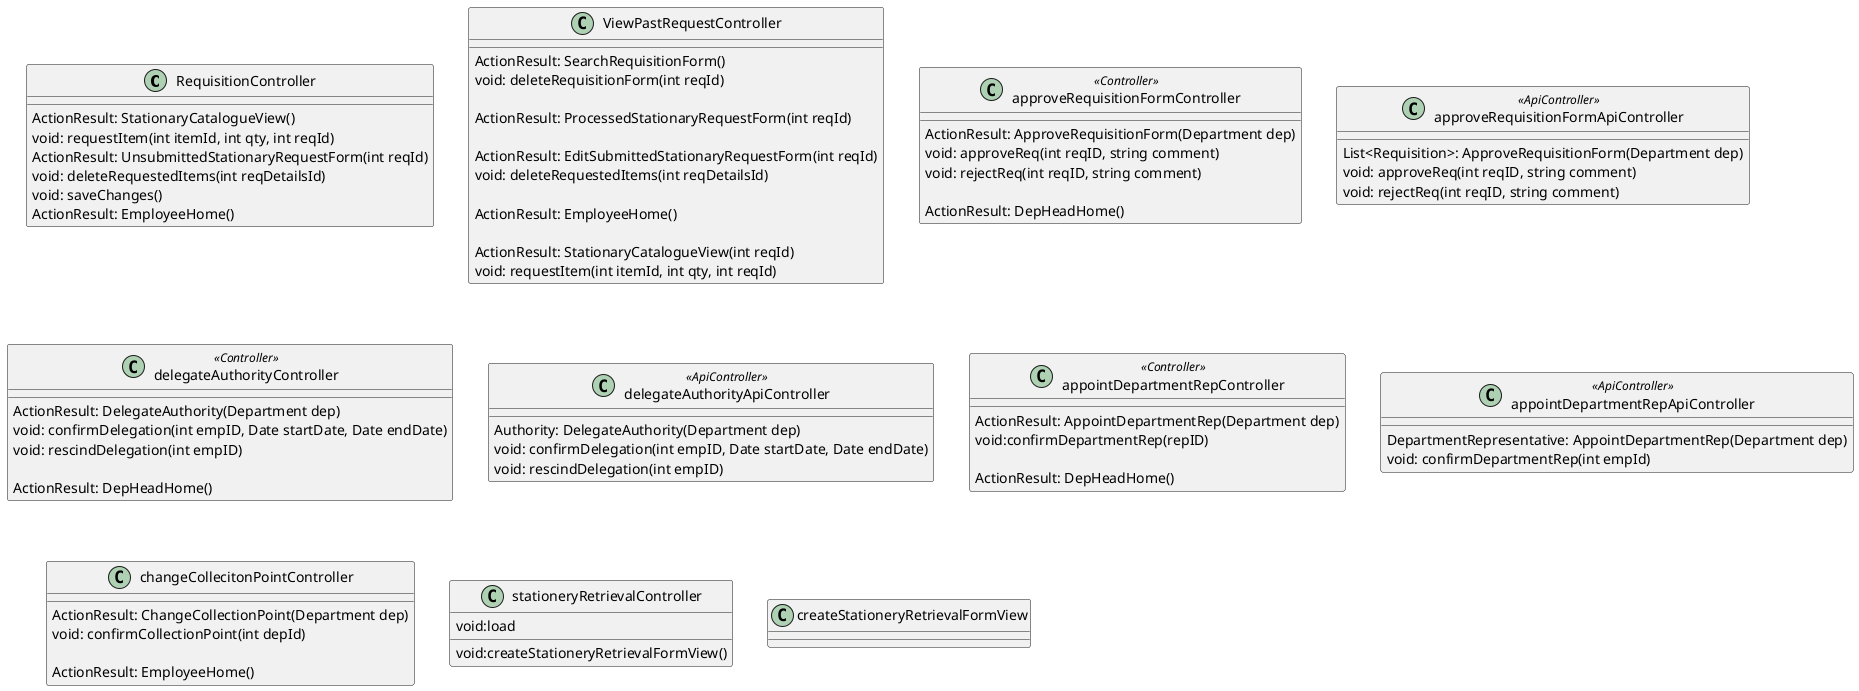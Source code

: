@startuml
'' Requisition
'Emp and Dep Rep
class RequisitionController{
    ' On going to or going back to ViewStationaryCatalogue view
    ' 2.2.1.1 View Stationary Catalogue
    ' Find unsubmitted form and put reqId in hidden field
    ActionResult: StationaryCatalogueView()
    ' On clicking Add. Get request
    void: requestItem(int itemId, int qty, int reqId) 
    ' 2.2.1.2a Make/Edit Stationary Request Form
    ActionResult: UnsubmittedStationaryRequestForm(int reqId)
    void: deleteRequestedItems(int reqDetailsId)
    void: saveChanges()
    ' Return to EmployeeHome after request
    ' TODO: decide on homepage
    ActionResult: EmployeeHome()
}

' Employee and Dep Rep
class ViewPastRequestController{
    ' Returns all past requisition forms of loggedin Employee
    ' 2.2.2.1 Search Requsition Form
    ActionResult: SearchRequisitionForm()
    void: deleteRequisitionForm(int reqId)

    ' Filtering of RequisitionForms will be done dynamically at client side
    ' void:loadSearchRequisitionForm(Date startDate,Date endDate,int approvalStatus)
    ' 2.2.2.3 View Stationary Request Form
    ActionResult: ProcessedStationaryRequestForm(int reqId)

    ' 2.2.1.2b
    ActionResult: EditSubmittedStationaryRequestForm(int reqId)
    void: deleteRequestedItems(int reqDetailsId)

    ' go to employee home after clicking Yes on 2.2.1.2b Popup
    ActionResult: EmployeeHome()

    ' 2.2.1.1 ViewStationaryCatalogue
    ' pass reqId and store in hidden field
    ActionResult: StationaryCatalogueView(int reqId)
    void: requestItem(int itemId, int qty, int reqId) 
}

' Dep Head
class approveRequisitionFormController <<Controller>> {
    ' 2.2.4.1 Approve Requisition Form
    ActionResult: ApproveRequisitionForm(Department dep)
    void: approveReq(int reqID, string comment)
    void: rejectReq(int reqID, string comment)

    ' Upon pressing home button
    ActionResult: DepHeadHome()
}

' Dep Head android
class approveRequisitionFormApiController <<ApiController>> {
    List<Requisition>: ApproveRequisitionForm(Department dep)
    void: approveReq(int reqID, string comment)
    void: rejectReq(int reqID, string comment)
}

' Dep Head
class delegateAuthorityController <<Controller>> {
    ' 2.2.6 Delegate Authority
    ActionResult: DelegateAuthority(Department dep)
    void: confirmDelegation(int empID, Date startDate, Date endDate)
    void: rescindDelegation(int empID)

    ' Upon pressing home button
    ActionResult: DepHeadHome()
}

' Dep Head Android
class delegateAuthorityApiController <<ApiController>> {
    Authority: DelegateAuthority(Department dep)
    void: confirmDelegation(int empID, Date startDate, Date endDate)
    void: rescindDelegation(int empID)
}

' Dep Head
class appointDepartmentRepController <<Controller>> {
    ' 2.2.7 Appoint Department Rep
    ActionResult: AppointDepartmentRep(Department dep)
    void:confirmDepartmentRep(repID)

    ' Upon pressing home button
    ActionResult: DepHeadHome()
}

' Dep Head Android
class appointDepartmentRepApiController <<ApiController>> {
    ' 2.2.7 Appoint Department Rep
    DepartmentRepresentative: AppointDepartmentRep(Department dep)
    void: confirmDepartmentRep(int empId)
}

' Dep Representative
class changeCollecitonPointController{
    ' 2.2.8 Change Collection Point
    ActionResult: ChangeCollectionPoint(Department dep)
    void: confirmCollectionPoint(int depId) 

    ' Upon pressing home button
    ActionResult: EmployeeHome()
}


class stationeryRetrievalController{
    void:createStationeryRetrievalFormView()
    void:load
}

class createStationeryRetrievalFormView{

}
@enduml